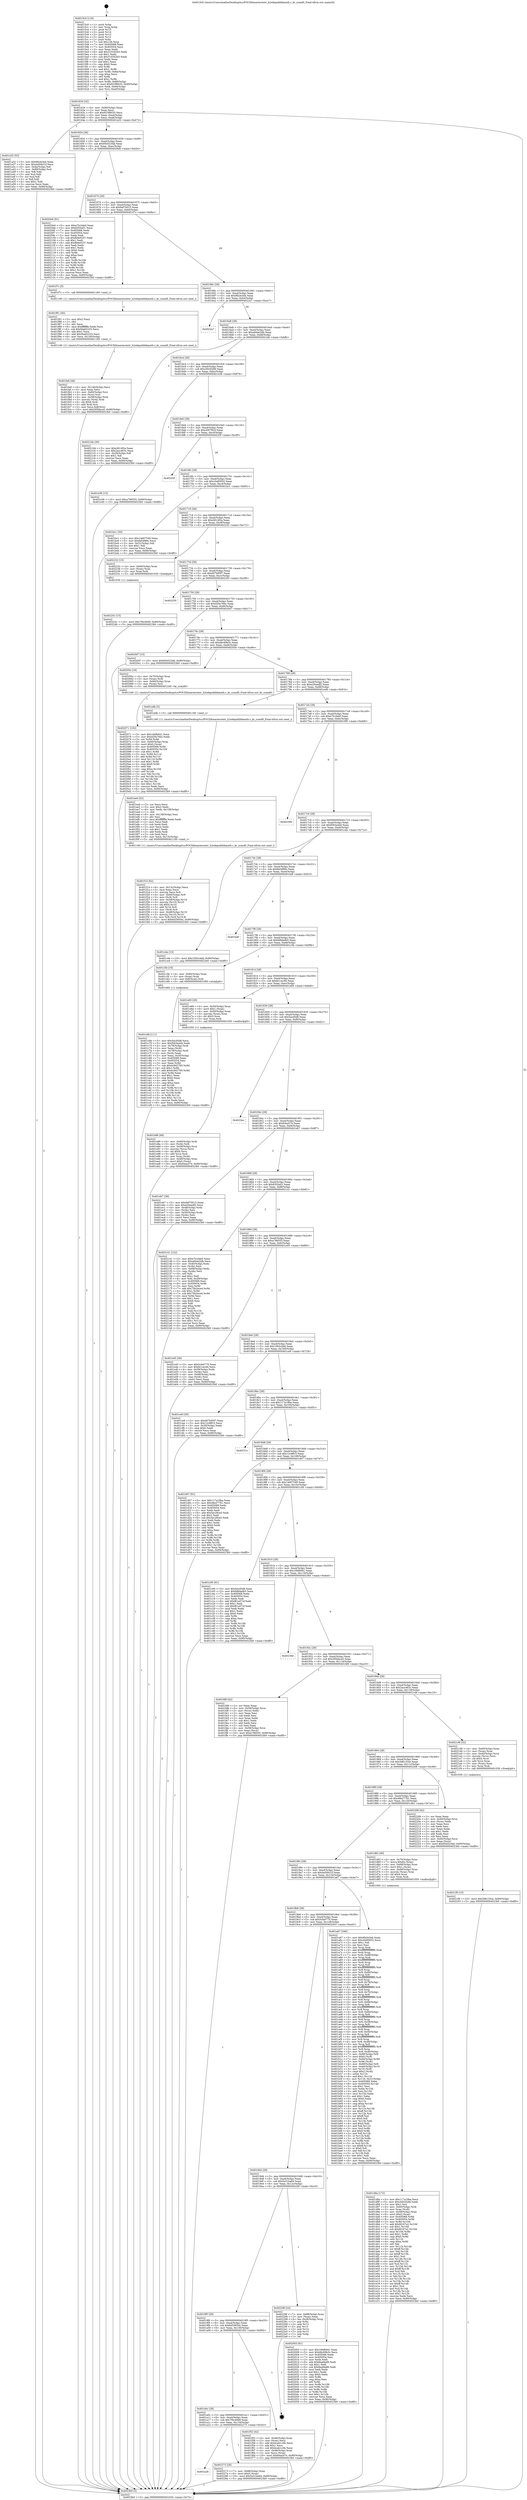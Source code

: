 digraph "0x4015c0" {
  label = "0x4015c0 (/mnt/c/Users/mathe/Desktop/tcc/POCII/binaries/extr_h2odepsklibkmath.c_kr_srand0_Final-ollvm.out::main(0))"
  labelloc = "t"
  node[shape=record]

  Entry [label="",width=0.3,height=0.3,shape=circle,fillcolor=black,style=filled]
  "0x401634" [label="{
     0x401634 [32]\l
     | [instrs]\l
     &nbsp;&nbsp;0x401634 \<+6\>: mov -0x90(%rbp),%eax\l
     &nbsp;&nbsp;0x40163a \<+2\>: mov %eax,%ecx\l
     &nbsp;&nbsp;0x40163c \<+6\>: sub $0x923f8035,%ecx\l
     &nbsp;&nbsp;0x401642 \<+6\>: mov %eax,-0xa4(%rbp)\l
     &nbsp;&nbsp;0x401648 \<+6\>: mov %ecx,-0xa8(%rbp)\l
     &nbsp;&nbsp;0x40164e \<+6\>: je 0000000000401a32 \<main+0x472\>\l
  }"]
  "0x401a32" [label="{
     0x401a32 [53]\l
     | [instrs]\l
     &nbsp;&nbsp;0x401a32 \<+5\>: mov $0x9fa3e3eb,%eax\l
     &nbsp;&nbsp;0x401a37 \<+5\>: mov $0x4a50b31f,%ecx\l
     &nbsp;&nbsp;0x401a3c \<+6\>: mov -0x8a(%rbp),%dl\l
     &nbsp;&nbsp;0x401a42 \<+7\>: mov -0x89(%rbp),%sil\l
     &nbsp;&nbsp;0x401a49 \<+3\>: mov %dl,%dil\l
     &nbsp;&nbsp;0x401a4c \<+3\>: and %sil,%dil\l
     &nbsp;&nbsp;0x401a4f \<+3\>: xor %sil,%dl\l
     &nbsp;&nbsp;0x401a52 \<+3\>: or %dl,%dil\l
     &nbsp;&nbsp;0x401a55 \<+4\>: test $0x1,%dil\l
     &nbsp;&nbsp;0x401a59 \<+3\>: cmovne %ecx,%eax\l
     &nbsp;&nbsp;0x401a5c \<+6\>: mov %eax,-0x90(%rbp)\l
     &nbsp;&nbsp;0x401a62 \<+5\>: jmp 00000000004023b0 \<main+0xdf0\>\l
  }"]
  "0x401654" [label="{
     0x401654 [28]\l
     | [instrs]\l
     &nbsp;&nbsp;0x401654 \<+5\>: jmp 0000000000401659 \<main+0x99\>\l
     &nbsp;&nbsp;0x401659 \<+6\>: mov -0xa4(%rbp),%eax\l
     &nbsp;&nbsp;0x40165f \<+5\>: sub $0x95d323dd,%eax\l
     &nbsp;&nbsp;0x401664 \<+6\>: mov %eax,-0xac(%rbp)\l
     &nbsp;&nbsp;0x40166a \<+6\>: je 00000000004020e6 \<main+0xb26\>\l
  }"]
  "0x4023b0" [label="{
     0x4023b0 [5]\l
     | [instrs]\l
     &nbsp;&nbsp;0x4023b0 \<+5\>: jmp 0000000000401634 \<main+0x74\>\l
  }"]
  "0x4015c0" [label="{
     0x4015c0 [116]\l
     | [instrs]\l
     &nbsp;&nbsp;0x4015c0 \<+1\>: push %rbp\l
     &nbsp;&nbsp;0x4015c1 \<+3\>: mov %rsp,%rbp\l
     &nbsp;&nbsp;0x4015c4 \<+2\>: push %r15\l
     &nbsp;&nbsp;0x4015c6 \<+2\>: push %r14\l
     &nbsp;&nbsp;0x4015c8 \<+2\>: push %r13\l
     &nbsp;&nbsp;0x4015ca \<+2\>: push %r12\l
     &nbsp;&nbsp;0x4015cc \<+1\>: push %rbx\l
     &nbsp;&nbsp;0x4015cd \<+7\>: sub $0x138,%rsp\l
     &nbsp;&nbsp;0x4015d4 \<+7\>: mov 0x405068,%eax\l
     &nbsp;&nbsp;0x4015db \<+7\>: mov 0x405054,%ecx\l
     &nbsp;&nbsp;0x4015e2 \<+2\>: mov %eax,%edx\l
     &nbsp;&nbsp;0x4015e4 \<+6\>: add $0x310342b5,%edx\l
     &nbsp;&nbsp;0x4015ea \<+3\>: sub $0x1,%edx\l
     &nbsp;&nbsp;0x4015ed \<+6\>: sub $0x310342b5,%edx\l
     &nbsp;&nbsp;0x4015f3 \<+3\>: imul %edx,%eax\l
     &nbsp;&nbsp;0x4015f6 \<+3\>: and $0x1,%eax\l
     &nbsp;&nbsp;0x4015f9 \<+3\>: cmp $0x0,%eax\l
     &nbsp;&nbsp;0x4015fc \<+4\>: sete %r8b\l
     &nbsp;&nbsp;0x401600 \<+4\>: and $0x1,%r8b\l
     &nbsp;&nbsp;0x401604 \<+7\>: mov %r8b,-0x8a(%rbp)\l
     &nbsp;&nbsp;0x40160b \<+3\>: cmp $0xa,%ecx\l
     &nbsp;&nbsp;0x40160e \<+4\>: setl %r8b\l
     &nbsp;&nbsp;0x401612 \<+4\>: and $0x1,%r8b\l
     &nbsp;&nbsp;0x401616 \<+7\>: mov %r8b,-0x89(%rbp)\l
     &nbsp;&nbsp;0x40161d \<+10\>: movl $0x923f8035,-0x90(%rbp)\l
     &nbsp;&nbsp;0x401627 \<+6\>: mov %edi,-0x94(%rbp)\l
     &nbsp;&nbsp;0x40162d \<+7\>: mov %rsi,-0xa0(%rbp)\l
  }"]
  Exit [label="",width=0.3,height=0.3,shape=circle,fillcolor=black,style=filled,peripheries=2]
  "0x4020e6" [label="{
     0x4020e6 [91]\l
     | [instrs]\l
     &nbsp;&nbsp;0x4020e6 \<+5\>: mov $0xe7b1fab0,%eax\l
     &nbsp;&nbsp;0x4020eb \<+5\>: mov $0x8355a01,%ecx\l
     &nbsp;&nbsp;0x4020f0 \<+7\>: mov 0x405068,%edx\l
     &nbsp;&nbsp;0x4020f7 \<+7\>: mov 0x405054,%esi\l
     &nbsp;&nbsp;0x4020fe \<+2\>: mov %edx,%edi\l
     &nbsp;&nbsp;0x402100 \<+6\>: sub $0xfb9e0257,%edi\l
     &nbsp;&nbsp;0x402106 \<+3\>: sub $0x1,%edi\l
     &nbsp;&nbsp;0x402109 \<+6\>: add $0xfb9e0257,%edi\l
     &nbsp;&nbsp;0x40210f \<+3\>: imul %edi,%edx\l
     &nbsp;&nbsp;0x402112 \<+3\>: and $0x1,%edx\l
     &nbsp;&nbsp;0x402115 \<+3\>: cmp $0x0,%edx\l
     &nbsp;&nbsp;0x402118 \<+4\>: sete %r8b\l
     &nbsp;&nbsp;0x40211c \<+3\>: cmp $0xa,%esi\l
     &nbsp;&nbsp;0x40211f \<+4\>: setl %r9b\l
     &nbsp;&nbsp;0x402123 \<+3\>: mov %r8b,%r10b\l
     &nbsp;&nbsp;0x402126 \<+3\>: and %r9b,%r10b\l
     &nbsp;&nbsp;0x402129 \<+3\>: xor %r9b,%r8b\l
     &nbsp;&nbsp;0x40212c \<+3\>: or %r8b,%r10b\l
     &nbsp;&nbsp;0x40212f \<+4\>: test $0x1,%r10b\l
     &nbsp;&nbsp;0x402133 \<+3\>: cmovne %ecx,%eax\l
     &nbsp;&nbsp;0x402136 \<+6\>: mov %eax,-0x90(%rbp)\l
     &nbsp;&nbsp;0x40213c \<+5\>: jmp 00000000004023b0 \<main+0xdf0\>\l
  }"]
  "0x401670" [label="{
     0x401670 [28]\l
     | [instrs]\l
     &nbsp;&nbsp;0x401670 \<+5\>: jmp 0000000000401675 \<main+0xb5\>\l
     &nbsp;&nbsp;0x401675 \<+6\>: mov -0xa4(%rbp),%eax\l
     &nbsp;&nbsp;0x40167b \<+5\>: sub $0x9af70015,%eax\l
     &nbsp;&nbsp;0x401680 \<+6\>: mov %eax,-0xb0(%rbp)\l
     &nbsp;&nbsp;0x401686 \<+6\>: je 0000000000401f7c \<main+0x9bc\>\l
  }"]
  "0x401a28" [label="{
     0x401a28\l
  }", style=dashed]
  "0x401f7c" [label="{
     0x401f7c [5]\l
     | [instrs]\l
     &nbsp;&nbsp;0x401f7c \<+5\>: call 0000000000401160 \<next_i\>\l
     | [calls]\l
     &nbsp;&nbsp;0x401160 \{1\} (/mnt/c/Users/mathe/Desktop/tcc/POCII/binaries/extr_h2odepsklibkmath.c_kr_srand0_Final-ollvm.out::next_i)\l
  }"]
  "0x40168c" [label="{
     0x40168c [28]\l
     | [instrs]\l
     &nbsp;&nbsp;0x40168c \<+5\>: jmp 0000000000401691 \<main+0xd1\>\l
     &nbsp;&nbsp;0x401691 \<+6\>: mov -0xa4(%rbp),%eax\l
     &nbsp;&nbsp;0x401697 \<+5\>: sub $0x9fa3e3eb,%eax\l
     &nbsp;&nbsp;0x40169c \<+6\>: mov %eax,-0xb4(%rbp)\l
     &nbsp;&nbsp;0x4016a2 \<+6\>: je 00000000004022a7 \<main+0xce7\>\l
  }"]
  "0x402273" [label="{
     0x402273 [28]\l
     | [instrs]\l
     &nbsp;&nbsp;0x402273 \<+7\>: mov -0x88(%rbp),%rax\l
     &nbsp;&nbsp;0x40227a \<+6\>: movl $0x0,(%rax)\l
     &nbsp;&nbsp;0x402280 \<+10\>: movl $0x5e31ba64,-0x90(%rbp)\l
     &nbsp;&nbsp;0x40228a \<+5\>: jmp 00000000004023b0 \<main+0xdf0\>\l
  }"]
  "0x4022a7" [label="{
     0x4022a7\l
  }", style=dashed]
  "0x4016a8" [label="{
     0x4016a8 [28]\l
     | [instrs]\l
     &nbsp;&nbsp;0x4016a8 \<+5\>: jmp 00000000004016ad \<main+0xed\>\l
     &nbsp;&nbsp;0x4016ad \<+6\>: mov -0xa4(%rbp),%eax\l
     &nbsp;&nbsp;0x4016b3 \<+5\>: sub $0xa844e2db,%eax\l
     &nbsp;&nbsp;0x4016b8 \<+6\>: mov %eax,-0xb8(%rbp)\l
     &nbsp;&nbsp;0x4016be \<+6\>: je 00000000004021bb \<main+0xbfb\>\l
  }"]
  "0x402241" [label="{
     0x402241 [15]\l
     | [instrs]\l
     &nbsp;&nbsp;0x402241 \<+10\>: movl $0x7f4c4949,-0x90(%rbp)\l
     &nbsp;&nbsp;0x40224b \<+5\>: jmp 00000000004023b0 \<main+0xdf0\>\l
  }"]
  "0x4021bb" [label="{
     0x4021bb [30]\l
     | [instrs]\l
     &nbsp;&nbsp;0x4021bb \<+5\>: mov $0xcfd14f2a,%eax\l
     &nbsp;&nbsp;0x4021c0 \<+5\>: mov $0x2acc463c,%ecx\l
     &nbsp;&nbsp;0x4021c5 \<+3\>: mov -0x29(%rbp),%dl\l
     &nbsp;&nbsp;0x4021c8 \<+3\>: test $0x1,%dl\l
     &nbsp;&nbsp;0x4021cb \<+3\>: cmovne %ecx,%eax\l
     &nbsp;&nbsp;0x4021ce \<+6\>: mov %eax,-0x90(%rbp)\l
     &nbsp;&nbsp;0x4021d4 \<+5\>: jmp 00000000004023b0 \<main+0xdf0\>\l
  }"]
  "0x4016c4" [label="{
     0x4016c4 [28]\l
     | [instrs]\l
     &nbsp;&nbsp;0x4016c4 \<+5\>: jmp 00000000004016c9 \<main+0x109\>\l
     &nbsp;&nbsp;0x4016c9 \<+6\>: mov -0xa4(%rbp),%eax\l
     &nbsp;&nbsp;0x4016cf \<+5\>: sub $0xc0020266,%eax\l
     &nbsp;&nbsp;0x4016d4 \<+6\>: mov %eax,-0xbc(%rbp)\l
     &nbsp;&nbsp;0x4016da \<+6\>: je 0000000000401e36 \<main+0x876\>\l
  }"]
  "0x4021f9" [label="{
     0x4021f9 [15]\l
     | [instrs]\l
     &nbsp;&nbsp;0x4021f9 \<+10\>: movl $0x3d6133ce,-0x90(%rbp)\l
     &nbsp;&nbsp;0x402203 \<+5\>: jmp 00000000004023b0 \<main+0xdf0\>\l
  }"]
  "0x401e36" [label="{
     0x401e36 [15]\l
     | [instrs]\l
     &nbsp;&nbsp;0x401e36 \<+10\>: movl $0xa796555,-0x90(%rbp)\l
     &nbsp;&nbsp;0x401e40 \<+5\>: jmp 00000000004023b0 \<main+0xdf0\>\l
  }"]
  "0x4016e0" [label="{
     0x4016e0 [28]\l
     | [instrs]\l
     &nbsp;&nbsp;0x4016e0 \<+5\>: jmp 00000000004016e5 \<main+0x125\>\l
     &nbsp;&nbsp;0x4016e5 \<+6\>: mov -0xa4(%rbp),%eax\l
     &nbsp;&nbsp;0x4016eb \<+5\>: sub $0xc097f5c0,%eax\l
     &nbsp;&nbsp;0x4016f0 \<+6\>: mov %eax,-0xc0(%rbp)\l
     &nbsp;&nbsp;0x4016f6 \<+6\>: je 000000000040225f \<main+0xc9f\>\l
  }"]
  "0x402071" [label="{
     0x402071 [102]\l
     | [instrs]\l
     &nbsp;&nbsp;0x402071 \<+5\>: mov $0x16bfb941,%ecx\l
     &nbsp;&nbsp;0x402076 \<+5\>: mov $0xd20e784c,%edx\l
     &nbsp;&nbsp;0x40207b \<+3\>: xor %r8d,%r8d\l
     &nbsp;&nbsp;0x40207e \<+4\>: mov -0x40(%rbp),%rax\l
     &nbsp;&nbsp;0x402082 \<+6\>: movl $0x0,(%rax)\l
     &nbsp;&nbsp;0x402088 \<+8\>: mov 0x405068,%r9d\l
     &nbsp;&nbsp;0x402090 \<+8\>: mov 0x405054,%r10d\l
     &nbsp;&nbsp;0x402098 \<+4\>: sub $0x1,%r8d\l
     &nbsp;&nbsp;0x40209c \<+3\>: mov %r9d,%r11d\l
     &nbsp;&nbsp;0x40209f \<+3\>: add %r8d,%r11d\l
     &nbsp;&nbsp;0x4020a2 \<+4\>: imul %r11d,%r9d\l
     &nbsp;&nbsp;0x4020a6 \<+4\>: and $0x1,%r9d\l
     &nbsp;&nbsp;0x4020aa \<+4\>: cmp $0x0,%r9d\l
     &nbsp;&nbsp;0x4020ae \<+3\>: sete %bl\l
     &nbsp;&nbsp;0x4020b1 \<+4\>: cmp $0xa,%r10d\l
     &nbsp;&nbsp;0x4020b5 \<+4\>: setl %r14b\l
     &nbsp;&nbsp;0x4020b9 \<+3\>: mov %bl,%r15b\l
     &nbsp;&nbsp;0x4020bc \<+3\>: and %r14b,%r15b\l
     &nbsp;&nbsp;0x4020bf \<+3\>: xor %r14b,%bl\l
     &nbsp;&nbsp;0x4020c2 \<+3\>: or %bl,%r15b\l
     &nbsp;&nbsp;0x4020c5 \<+4\>: test $0x1,%r15b\l
     &nbsp;&nbsp;0x4020c9 \<+3\>: cmovne %edx,%ecx\l
     &nbsp;&nbsp;0x4020cc \<+6\>: mov %ecx,-0x90(%rbp)\l
     &nbsp;&nbsp;0x4020d2 \<+5\>: jmp 00000000004023b0 \<main+0xdf0\>\l
  }"]
  "0x40225f" [label="{
     0x40225f\l
  }", style=dashed]
  "0x4016fc" [label="{
     0x4016fc [28]\l
     | [instrs]\l
     &nbsp;&nbsp;0x4016fc \<+5\>: jmp 0000000000401701 \<main+0x141\>\l
     &nbsp;&nbsp;0x401701 \<+6\>: mov -0xa4(%rbp),%eax\l
     &nbsp;&nbsp;0x401707 \<+5\>: sub $0xc0a85932,%eax\l
     &nbsp;&nbsp;0x40170c \<+6\>: mov %eax,-0xc4(%rbp)\l
     &nbsp;&nbsp;0x401712 \<+6\>: je 0000000000401bc1 \<main+0x601\>\l
  }"]
  "0x401fa9" [label="{
     0x401fa9 [48]\l
     | [instrs]\l
     &nbsp;&nbsp;0x401fa9 \<+6\>: mov -0x140(%rbp),%ecx\l
     &nbsp;&nbsp;0x401faf \<+3\>: imul %eax,%ecx\l
     &nbsp;&nbsp;0x401fb2 \<+4\>: mov -0x60(%rbp),%rsi\l
     &nbsp;&nbsp;0x401fb6 \<+3\>: mov (%rsi),%rsi\l
     &nbsp;&nbsp;0x401fb9 \<+4\>: mov -0x58(%rbp),%rdi\l
     &nbsp;&nbsp;0x401fbd \<+3\>: movslq (%rdi),%rdi\l
     &nbsp;&nbsp;0x401fc0 \<+4\>: shl $0x4,%rdi\l
     &nbsp;&nbsp;0x401fc4 \<+3\>: add %rdi,%rsi\l
     &nbsp;&nbsp;0x401fc7 \<+3\>: mov %ecx,0x8(%rsi)\l
     &nbsp;&nbsp;0x401fca \<+10\>: movl $0x295bbca5,-0x90(%rbp)\l
     &nbsp;&nbsp;0x401fd4 \<+5\>: jmp 00000000004023b0 \<main+0xdf0\>\l
  }"]
  "0x401bc1" [label="{
     0x401bc1 [30]\l
     | [instrs]\l
     &nbsp;&nbsp;0x401bc1 \<+5\>: mov $0x14d07549,%eax\l
     &nbsp;&nbsp;0x401bc6 \<+5\>: mov $0xfa04f86c,%ecx\l
     &nbsp;&nbsp;0x401bcb \<+3\>: mov -0x31(%rbp),%dl\l
     &nbsp;&nbsp;0x401bce \<+3\>: test $0x1,%dl\l
     &nbsp;&nbsp;0x401bd1 \<+3\>: cmovne %ecx,%eax\l
     &nbsp;&nbsp;0x401bd4 \<+6\>: mov %eax,-0x90(%rbp)\l
     &nbsp;&nbsp;0x401bda \<+5\>: jmp 00000000004023b0 \<main+0xdf0\>\l
  }"]
  "0x401718" [label="{
     0x401718 [28]\l
     | [instrs]\l
     &nbsp;&nbsp;0x401718 \<+5\>: jmp 000000000040171d \<main+0x15d\>\l
     &nbsp;&nbsp;0x40171d \<+6\>: mov -0xa4(%rbp),%eax\l
     &nbsp;&nbsp;0x401723 \<+5\>: sub $0xcfd14f2a,%eax\l
     &nbsp;&nbsp;0x401728 \<+6\>: mov %eax,-0xc8(%rbp)\l
     &nbsp;&nbsp;0x40172e \<+6\>: je 0000000000402232 \<main+0xc72\>\l
  }"]
  "0x401f81" [label="{
     0x401f81 [40]\l
     | [instrs]\l
     &nbsp;&nbsp;0x401f81 \<+5\>: mov $0x2,%ecx\l
     &nbsp;&nbsp;0x401f86 \<+1\>: cltd\l
     &nbsp;&nbsp;0x401f87 \<+2\>: idiv %ecx\l
     &nbsp;&nbsp;0x401f89 \<+6\>: imul $0xfffffffe,%edx,%ecx\l
     &nbsp;&nbsp;0x401f8f \<+6\>: sub $0x5ba62233,%ecx\l
     &nbsp;&nbsp;0x401f95 \<+3\>: add $0x1,%ecx\l
     &nbsp;&nbsp;0x401f98 \<+6\>: add $0x5ba62233,%ecx\l
     &nbsp;&nbsp;0x401f9e \<+6\>: mov %ecx,-0x140(%rbp)\l
     &nbsp;&nbsp;0x401fa4 \<+5\>: call 0000000000401160 \<next_i\>\l
     | [calls]\l
     &nbsp;&nbsp;0x401160 \{1\} (/mnt/c/Users/mathe/Desktop/tcc/POCII/binaries/extr_h2odepsklibkmath.c_kr_srand0_Final-ollvm.out::next_i)\l
  }"]
  "0x402232" [label="{
     0x402232 [15]\l
     | [instrs]\l
     &nbsp;&nbsp;0x402232 \<+4\>: mov -0x60(%rbp),%rax\l
     &nbsp;&nbsp;0x402236 \<+3\>: mov (%rax),%rax\l
     &nbsp;&nbsp;0x402239 \<+3\>: mov %rax,%rdi\l
     &nbsp;&nbsp;0x40223c \<+5\>: call 0000000000401030 \<free@plt\>\l
     | [calls]\l
     &nbsp;&nbsp;0x401030 \{1\} (unknown)\l
  }"]
  "0x401734" [label="{
     0x401734 [28]\l
     | [instrs]\l
     &nbsp;&nbsp;0x401734 \<+5\>: jmp 0000000000401739 \<main+0x179\>\l
     &nbsp;&nbsp;0x401739 \<+6\>: mov -0xa4(%rbp),%eax\l
     &nbsp;&nbsp;0x40173f \<+5\>: sub $0xd07b95f7,%eax\l
     &nbsp;&nbsp;0x401744 \<+6\>: mov %eax,-0xcc(%rbp)\l
     &nbsp;&nbsp;0x40174a \<+6\>: je 0000000000402250 \<main+0xc90\>\l
  }"]
  "0x401a0c" [label="{
     0x401a0c [28]\l
     | [instrs]\l
     &nbsp;&nbsp;0x401a0c \<+5\>: jmp 0000000000401a11 \<main+0x451\>\l
     &nbsp;&nbsp;0x401a11 \<+6\>: mov -0xa4(%rbp),%eax\l
     &nbsp;&nbsp;0x401a17 \<+5\>: sub $0x7f4c4949,%eax\l
     &nbsp;&nbsp;0x401a1c \<+6\>: mov %eax,-0x134(%rbp)\l
     &nbsp;&nbsp;0x401a22 \<+6\>: je 0000000000402273 \<main+0xcb3\>\l
  }"]
  "0x402250" [label="{
     0x402250\l
  }", style=dashed]
  "0x401750" [label="{
     0x401750 [28]\l
     | [instrs]\l
     &nbsp;&nbsp;0x401750 \<+5\>: jmp 0000000000401755 \<main+0x195\>\l
     &nbsp;&nbsp;0x401755 \<+6\>: mov -0xa4(%rbp),%eax\l
     &nbsp;&nbsp;0x40175b \<+5\>: sub $0xd20e784c,%eax\l
     &nbsp;&nbsp;0x401760 \<+6\>: mov %eax,-0xd0(%rbp)\l
     &nbsp;&nbsp;0x401766 \<+6\>: je 00000000004020d7 \<main+0xb17\>\l
  }"]
  "0x401f52" [label="{
     0x401f52 [42]\l
     | [instrs]\l
     &nbsp;&nbsp;0x401f52 \<+4\>: mov -0x48(%rbp),%rax\l
     &nbsp;&nbsp;0x401f56 \<+2\>: mov (%rax),%ecx\l
     &nbsp;&nbsp;0x401f58 \<+6\>: add $0xbceb1c0b,%ecx\l
     &nbsp;&nbsp;0x401f5e \<+3\>: add $0x1,%ecx\l
     &nbsp;&nbsp;0x401f61 \<+6\>: sub $0xbceb1c0b,%ecx\l
     &nbsp;&nbsp;0x401f67 \<+4\>: mov -0x48(%rbp),%rax\l
     &nbsp;&nbsp;0x401f6b \<+2\>: mov %ecx,(%rax)\l
     &nbsp;&nbsp;0x401f6d \<+10\>: movl $0x64ac07e,-0x90(%rbp)\l
     &nbsp;&nbsp;0x401f77 \<+5\>: jmp 00000000004023b0 \<main+0xdf0\>\l
  }"]
  "0x4020d7" [label="{
     0x4020d7 [15]\l
     | [instrs]\l
     &nbsp;&nbsp;0x4020d7 \<+10\>: movl $0x95d323dd,-0x90(%rbp)\l
     &nbsp;&nbsp;0x4020e1 \<+5\>: jmp 00000000004023b0 \<main+0xdf0\>\l
  }"]
  "0x40176c" [label="{
     0x40176c [28]\l
     | [instrs]\l
     &nbsp;&nbsp;0x40176c \<+5\>: jmp 0000000000401771 \<main+0x1b1\>\l
     &nbsp;&nbsp;0x401771 \<+6\>: mov -0xa4(%rbp),%eax\l
     &nbsp;&nbsp;0x401777 \<+5\>: sub $0xdbc69b3c,%eax\l
     &nbsp;&nbsp;0x40177c \<+6\>: mov %eax,-0xd4(%rbp)\l
     &nbsp;&nbsp;0x401782 \<+6\>: je 000000000040205e \<main+0xa9e\>\l
  }"]
  "0x4019f0" [label="{
     0x4019f0 [28]\l
     | [instrs]\l
     &nbsp;&nbsp;0x4019f0 \<+5\>: jmp 00000000004019f5 \<main+0x435\>\l
     &nbsp;&nbsp;0x4019f5 \<+6\>: mov -0xa4(%rbp),%eax\l
     &nbsp;&nbsp;0x4019fb \<+5\>: sub $0x6d35654c,%eax\l
     &nbsp;&nbsp;0x401a00 \<+6\>: mov %eax,-0x130(%rbp)\l
     &nbsp;&nbsp;0x401a06 \<+6\>: je 0000000000401f52 \<main+0x992\>\l
  }"]
  "0x40205e" [label="{
     0x40205e [19]\l
     | [instrs]\l
     &nbsp;&nbsp;0x40205e \<+4\>: mov -0x70(%rbp),%rax\l
     &nbsp;&nbsp;0x402062 \<+3\>: mov (%rax),%rdi\l
     &nbsp;&nbsp;0x402065 \<+4\>: mov -0x60(%rbp),%rax\l
     &nbsp;&nbsp;0x402069 \<+3\>: mov (%rax),%rsi\l
     &nbsp;&nbsp;0x40206c \<+5\>: call 0000000000401240 \<kr_srand0\>\l
     | [calls]\l
     &nbsp;&nbsp;0x401240 \{1\} (/mnt/c/Users/mathe/Desktop/tcc/POCII/binaries/extr_h2odepsklibkmath.c_kr_srand0_Final-ollvm.out::kr_srand0)\l
  }"]
  "0x401788" [label="{
     0x401788 [28]\l
     | [instrs]\l
     &nbsp;&nbsp;0x401788 \<+5\>: jmp 000000000040178d \<main+0x1cd\>\l
     &nbsp;&nbsp;0x40178d \<+6\>: mov -0xa4(%rbp),%eax\l
     &nbsp;&nbsp;0x401793 \<+5\>: sub $0xe20eedf2,%eax\l
     &nbsp;&nbsp;0x401798 \<+6\>: mov %eax,-0xd8(%rbp)\l
     &nbsp;&nbsp;0x40179e \<+6\>: je 0000000000401edb \<main+0x91b\>\l
  }"]
  "0x40228f" [label="{
     0x40228f [24]\l
     | [instrs]\l
     &nbsp;&nbsp;0x40228f \<+7\>: mov -0x88(%rbp),%rax\l
     &nbsp;&nbsp;0x402296 \<+2\>: mov (%rax),%eax\l
     &nbsp;&nbsp;0x402298 \<+4\>: lea -0x28(%rbp),%rsp\l
     &nbsp;&nbsp;0x40229c \<+1\>: pop %rbx\l
     &nbsp;&nbsp;0x40229d \<+2\>: pop %r12\l
     &nbsp;&nbsp;0x40229f \<+2\>: pop %r13\l
     &nbsp;&nbsp;0x4022a1 \<+2\>: pop %r14\l
     &nbsp;&nbsp;0x4022a3 \<+2\>: pop %r15\l
     &nbsp;&nbsp;0x4022a5 \<+1\>: pop %rbp\l
     &nbsp;&nbsp;0x4022a6 \<+1\>: ret\l
  }"]
  "0x401edb" [label="{
     0x401edb [5]\l
     | [instrs]\l
     &nbsp;&nbsp;0x401edb \<+5\>: call 0000000000401160 \<next_i\>\l
     | [calls]\l
     &nbsp;&nbsp;0x401160 \{1\} (/mnt/c/Users/mathe/Desktop/tcc/POCII/binaries/extr_h2odepsklibkmath.c_kr_srand0_Final-ollvm.out::next_i)\l
  }"]
  "0x4017a4" [label="{
     0x4017a4 [28]\l
     | [instrs]\l
     &nbsp;&nbsp;0x4017a4 \<+5\>: jmp 00000000004017a9 \<main+0x1e9\>\l
     &nbsp;&nbsp;0x4017a9 \<+6\>: mov -0xa4(%rbp),%eax\l
     &nbsp;&nbsp;0x4017af \<+5\>: sub $0xe7b1fab0,%eax\l
     &nbsp;&nbsp;0x4017b4 \<+6\>: mov %eax,-0xdc(%rbp)\l
     &nbsp;&nbsp;0x4017ba \<+6\>: je 0000000000402390 \<main+0xdd0\>\l
  }"]
  "0x4019d4" [label="{
     0x4019d4 [28]\l
     | [instrs]\l
     &nbsp;&nbsp;0x4019d4 \<+5\>: jmp 00000000004019d9 \<main+0x419\>\l
     &nbsp;&nbsp;0x4019d9 \<+6\>: mov -0xa4(%rbp),%eax\l
     &nbsp;&nbsp;0x4019df \<+5\>: sub $0x5e31ba64,%eax\l
     &nbsp;&nbsp;0x4019e4 \<+6\>: mov %eax,-0x12c(%rbp)\l
     &nbsp;&nbsp;0x4019ea \<+6\>: je 000000000040228f \<main+0xccf\>\l
  }"]
  "0x402390" [label="{
     0x402390\l
  }", style=dashed]
  "0x4017c0" [label="{
     0x4017c0 [28]\l
     | [instrs]\l
     &nbsp;&nbsp;0x4017c0 \<+5\>: jmp 00000000004017c5 \<main+0x205\>\l
     &nbsp;&nbsp;0x4017c5 \<+6\>: mov -0xa4(%rbp),%eax\l
     &nbsp;&nbsp;0x4017cb \<+5\>: sub $0xf563a4d4,%eax\l
     &nbsp;&nbsp;0x4017d0 \<+6\>: mov %eax,-0xe0(%rbp)\l
     &nbsp;&nbsp;0x4017d6 \<+6\>: je 0000000000401cda \<main+0x71a\>\l
  }"]
  "0x402003" [label="{
     0x402003 [91]\l
     | [instrs]\l
     &nbsp;&nbsp;0x402003 \<+5\>: mov $0x16bfb941,%eax\l
     &nbsp;&nbsp;0x402008 \<+5\>: mov $0xdbc69b3c,%ecx\l
     &nbsp;&nbsp;0x40200d \<+7\>: mov 0x405068,%edx\l
     &nbsp;&nbsp;0x402014 \<+7\>: mov 0x405054,%esi\l
     &nbsp;&nbsp;0x40201b \<+2\>: mov %edx,%edi\l
     &nbsp;&nbsp;0x40201d \<+6\>: add $0x8eafda86,%edi\l
     &nbsp;&nbsp;0x402023 \<+3\>: sub $0x1,%edi\l
     &nbsp;&nbsp;0x402026 \<+6\>: sub $0x8eafda86,%edi\l
     &nbsp;&nbsp;0x40202c \<+3\>: imul %edi,%edx\l
     &nbsp;&nbsp;0x40202f \<+3\>: and $0x1,%edx\l
     &nbsp;&nbsp;0x402032 \<+3\>: cmp $0x0,%edx\l
     &nbsp;&nbsp;0x402035 \<+4\>: sete %r8b\l
     &nbsp;&nbsp;0x402039 \<+3\>: cmp $0xa,%esi\l
     &nbsp;&nbsp;0x40203c \<+4\>: setl %r9b\l
     &nbsp;&nbsp;0x402040 \<+3\>: mov %r8b,%r10b\l
     &nbsp;&nbsp;0x402043 \<+3\>: and %r9b,%r10b\l
     &nbsp;&nbsp;0x402046 \<+3\>: xor %r9b,%r8b\l
     &nbsp;&nbsp;0x402049 \<+3\>: or %r8b,%r10b\l
     &nbsp;&nbsp;0x40204c \<+4\>: test $0x1,%r10b\l
     &nbsp;&nbsp;0x402050 \<+3\>: cmovne %ecx,%eax\l
     &nbsp;&nbsp;0x402053 \<+6\>: mov %eax,-0x90(%rbp)\l
     &nbsp;&nbsp;0x402059 \<+5\>: jmp 00000000004023b0 \<main+0xdf0\>\l
  }"]
  "0x401cda" [label="{
     0x401cda [15]\l
     | [instrs]\l
     &nbsp;&nbsp;0x401cda \<+10\>: movl $0x1093c4dd,-0x90(%rbp)\l
     &nbsp;&nbsp;0x401ce4 \<+5\>: jmp 00000000004023b0 \<main+0xdf0\>\l
  }"]
  "0x4017dc" [label="{
     0x4017dc [28]\l
     | [instrs]\l
     &nbsp;&nbsp;0x4017dc \<+5\>: jmp 00000000004017e1 \<main+0x221\>\l
     &nbsp;&nbsp;0x4017e1 \<+6\>: mov -0xa4(%rbp),%eax\l
     &nbsp;&nbsp;0x4017e7 \<+5\>: sub $0xfa04f86c,%eax\l
     &nbsp;&nbsp;0x4017ec \<+6\>: mov %eax,-0xe4(%rbp)\l
     &nbsp;&nbsp;0x4017f2 \<+6\>: je 0000000000401bdf \<main+0x61f\>\l
  }"]
  "0x401f14" [label="{
     0x401f14 [62]\l
     | [instrs]\l
     &nbsp;&nbsp;0x401f14 \<+6\>: mov -0x13c(%rbp),%ecx\l
     &nbsp;&nbsp;0x401f1a \<+3\>: imul %eax,%ecx\l
     &nbsp;&nbsp;0x401f1d \<+3\>: movslq %ecx,%r8\l
     &nbsp;&nbsp;0x401f20 \<+4\>: mov -0x60(%rbp),%r9\l
     &nbsp;&nbsp;0x401f24 \<+3\>: mov (%r9),%r9\l
     &nbsp;&nbsp;0x401f27 \<+4\>: mov -0x58(%rbp),%r10\l
     &nbsp;&nbsp;0x401f2b \<+3\>: movslq (%r10),%r10\l
     &nbsp;&nbsp;0x401f2e \<+4\>: shl $0x4,%r10\l
     &nbsp;&nbsp;0x401f32 \<+3\>: add %r10,%r9\l
     &nbsp;&nbsp;0x401f35 \<+3\>: mov (%r9),%r9\l
     &nbsp;&nbsp;0x401f38 \<+4\>: mov -0x48(%rbp),%r10\l
     &nbsp;&nbsp;0x401f3c \<+3\>: movslq (%r10),%r10\l
     &nbsp;&nbsp;0x401f3f \<+4\>: mov %r8,(%r9,%r10,8)\l
     &nbsp;&nbsp;0x401f43 \<+10\>: movl $0x6d35654c,-0x90(%rbp)\l
     &nbsp;&nbsp;0x401f4d \<+5\>: jmp 00000000004023b0 \<main+0xdf0\>\l
  }"]
  "0x401bdf" [label="{
     0x401bdf\l
  }", style=dashed]
  "0x4017f8" [label="{
     0x4017f8 [28]\l
     | [instrs]\l
     &nbsp;&nbsp;0x4017f8 \<+5\>: jmp 00000000004017fd \<main+0x23d\>\l
     &nbsp;&nbsp;0x4017fd \<+6\>: mov -0xa4(%rbp),%eax\l
     &nbsp;&nbsp;0x401803 \<+5\>: sub $0xfd8dadb5,%eax\l
     &nbsp;&nbsp;0x401808 \<+6\>: mov %eax,-0xe8(%rbp)\l
     &nbsp;&nbsp;0x40180e \<+6\>: je 0000000000401c5b \<main+0x69b\>\l
  }"]
  "0x401ee0" [label="{
     0x401ee0 [52]\l
     | [instrs]\l
     &nbsp;&nbsp;0x401ee0 \<+2\>: xor %ecx,%ecx\l
     &nbsp;&nbsp;0x401ee2 \<+5\>: mov $0x2,%edx\l
     &nbsp;&nbsp;0x401ee7 \<+6\>: mov %edx,-0x138(%rbp)\l
     &nbsp;&nbsp;0x401eed \<+1\>: cltd\l
     &nbsp;&nbsp;0x401eee \<+6\>: mov -0x138(%rbp),%esi\l
     &nbsp;&nbsp;0x401ef4 \<+2\>: idiv %esi\l
     &nbsp;&nbsp;0x401ef6 \<+6\>: imul $0xfffffffe,%edx,%edx\l
     &nbsp;&nbsp;0x401efc \<+2\>: mov %ecx,%edi\l
     &nbsp;&nbsp;0x401efe \<+2\>: sub %edx,%edi\l
     &nbsp;&nbsp;0x401f00 \<+2\>: mov %ecx,%edx\l
     &nbsp;&nbsp;0x401f02 \<+3\>: sub $0x1,%edx\l
     &nbsp;&nbsp;0x401f05 \<+2\>: add %edx,%edi\l
     &nbsp;&nbsp;0x401f07 \<+2\>: sub %edi,%ecx\l
     &nbsp;&nbsp;0x401f09 \<+6\>: mov %ecx,-0x13c(%rbp)\l
     &nbsp;&nbsp;0x401f0f \<+5\>: call 0000000000401160 \<next_i\>\l
     | [calls]\l
     &nbsp;&nbsp;0x401160 \{1\} (/mnt/c/Users/mathe/Desktop/tcc/POCII/binaries/extr_h2odepsklibkmath.c_kr_srand0_Final-ollvm.out::next_i)\l
  }"]
  "0x401c5b" [label="{
     0x401c5b [16]\l
     | [instrs]\l
     &nbsp;&nbsp;0x401c5b \<+4\>: mov -0x80(%rbp),%rax\l
     &nbsp;&nbsp;0x401c5f \<+3\>: mov (%rax),%rax\l
     &nbsp;&nbsp;0x401c62 \<+4\>: mov 0x8(%rax),%rdi\l
     &nbsp;&nbsp;0x401c66 \<+5\>: call 0000000000401060 \<atoi@plt\>\l
     | [calls]\l
     &nbsp;&nbsp;0x401060 \{1\} (unknown)\l
  }"]
  "0x401814" [label="{
     0x401814 [28]\l
     | [instrs]\l
     &nbsp;&nbsp;0x401814 \<+5\>: jmp 0000000000401819 \<main+0x259\>\l
     &nbsp;&nbsp;0x401819 \<+6\>: mov -0xa4(%rbp),%eax\l
     &nbsp;&nbsp;0x40181f \<+5\>: sub $0xfe1cec94,%eax\l
     &nbsp;&nbsp;0x401824 \<+6\>: mov %eax,-0xec(%rbp)\l
     &nbsp;&nbsp;0x40182a \<+6\>: je 0000000000401e69 \<main+0x8a9\>\l
  }"]
  "0x401e86" [label="{
     0x401e86 [49]\l
     | [instrs]\l
     &nbsp;&nbsp;0x401e86 \<+4\>: mov -0x60(%rbp),%rdi\l
     &nbsp;&nbsp;0x401e8a \<+3\>: mov (%rdi),%rdi\l
     &nbsp;&nbsp;0x401e8d \<+4\>: mov -0x58(%rbp),%rcx\l
     &nbsp;&nbsp;0x401e91 \<+3\>: movslq (%rcx),%rcx\l
     &nbsp;&nbsp;0x401e94 \<+4\>: shl $0x4,%rcx\l
     &nbsp;&nbsp;0x401e98 \<+3\>: add %rcx,%rdi\l
     &nbsp;&nbsp;0x401e9b \<+3\>: mov %rax,(%rdi)\l
     &nbsp;&nbsp;0x401e9e \<+4\>: mov -0x48(%rbp),%rax\l
     &nbsp;&nbsp;0x401ea2 \<+6\>: movl $0x0,(%rax)\l
     &nbsp;&nbsp;0x401ea8 \<+10\>: movl $0x64ac07e,-0x90(%rbp)\l
     &nbsp;&nbsp;0x401eb2 \<+5\>: jmp 00000000004023b0 \<main+0xdf0\>\l
  }"]
  "0x401e69" [label="{
     0x401e69 [29]\l
     | [instrs]\l
     &nbsp;&nbsp;0x401e69 \<+4\>: mov -0x50(%rbp),%rax\l
     &nbsp;&nbsp;0x401e6d \<+6\>: movl $0x1,(%rax)\l
     &nbsp;&nbsp;0x401e73 \<+4\>: mov -0x50(%rbp),%rax\l
     &nbsp;&nbsp;0x401e77 \<+3\>: movslq (%rax),%rax\l
     &nbsp;&nbsp;0x401e7a \<+4\>: shl $0x3,%rax\l
     &nbsp;&nbsp;0x401e7e \<+3\>: mov %rax,%rdi\l
     &nbsp;&nbsp;0x401e81 \<+5\>: call 0000000000401050 \<malloc@plt\>\l
     | [calls]\l
     &nbsp;&nbsp;0x401050 \{1\} (unknown)\l
  }"]
  "0x401830" [label="{
     0x401830 [28]\l
     | [instrs]\l
     &nbsp;&nbsp;0x401830 \<+5\>: jmp 0000000000401835 \<main+0x275\>\l
     &nbsp;&nbsp;0x401835 \<+6\>: mov -0xa4(%rbp),%eax\l
     &nbsp;&nbsp;0x40183b \<+5\>: sub $0x5ecd5d8,%eax\l
     &nbsp;&nbsp;0x401840 \<+6\>: mov %eax,-0xf0(%rbp)\l
     &nbsp;&nbsp;0x401846 \<+6\>: je 00000000004022ec \<main+0xd2c\>\l
  }"]
  "0x401d8a" [label="{
     0x401d8a [172]\l
     | [instrs]\l
     &nbsp;&nbsp;0x401d8a \<+5\>: mov $0x117a19ba,%ecx\l
     &nbsp;&nbsp;0x401d8f \<+5\>: mov $0xc0020266,%edx\l
     &nbsp;&nbsp;0x401d94 \<+3\>: mov $0x1,%sil\l
     &nbsp;&nbsp;0x401d97 \<+4\>: mov -0x60(%rbp),%rdi\l
     &nbsp;&nbsp;0x401d9b \<+3\>: mov %rax,(%rdi)\l
     &nbsp;&nbsp;0x401d9e \<+4\>: mov -0x58(%rbp),%rax\l
     &nbsp;&nbsp;0x401da2 \<+6\>: movl $0x0,(%rax)\l
     &nbsp;&nbsp;0x401da8 \<+8\>: mov 0x405068,%r8d\l
     &nbsp;&nbsp;0x401db0 \<+8\>: mov 0x405054,%r9d\l
     &nbsp;&nbsp;0x401db8 \<+3\>: mov %r8d,%r10d\l
     &nbsp;&nbsp;0x401dbb \<+7\>: add $0xfd167a2,%r10d\l
     &nbsp;&nbsp;0x401dc2 \<+4\>: sub $0x1,%r10d\l
     &nbsp;&nbsp;0x401dc6 \<+7\>: sub $0xfd167a2,%r10d\l
     &nbsp;&nbsp;0x401dcd \<+4\>: imul %r10d,%r8d\l
     &nbsp;&nbsp;0x401dd1 \<+4\>: and $0x1,%r8d\l
     &nbsp;&nbsp;0x401dd5 \<+4\>: cmp $0x0,%r8d\l
     &nbsp;&nbsp;0x401dd9 \<+4\>: sete %r11b\l
     &nbsp;&nbsp;0x401ddd \<+4\>: cmp $0xa,%r9d\l
     &nbsp;&nbsp;0x401de1 \<+3\>: setl %bl\l
     &nbsp;&nbsp;0x401de4 \<+3\>: mov %r11b,%r14b\l
     &nbsp;&nbsp;0x401de7 \<+4\>: xor $0xff,%r14b\l
     &nbsp;&nbsp;0x401deb \<+3\>: mov %bl,%r15b\l
     &nbsp;&nbsp;0x401dee \<+4\>: xor $0xff,%r15b\l
     &nbsp;&nbsp;0x401df2 \<+4\>: xor $0x1,%sil\l
     &nbsp;&nbsp;0x401df6 \<+3\>: mov %r14b,%r12b\l
     &nbsp;&nbsp;0x401df9 \<+4\>: and $0xff,%r12b\l
     &nbsp;&nbsp;0x401dfd \<+3\>: and %sil,%r11b\l
     &nbsp;&nbsp;0x401e00 \<+3\>: mov %r15b,%r13b\l
     &nbsp;&nbsp;0x401e03 \<+4\>: and $0xff,%r13b\l
     &nbsp;&nbsp;0x401e07 \<+3\>: and %sil,%bl\l
     &nbsp;&nbsp;0x401e0a \<+3\>: or %r11b,%r12b\l
     &nbsp;&nbsp;0x401e0d \<+3\>: or %bl,%r13b\l
     &nbsp;&nbsp;0x401e10 \<+3\>: xor %r13b,%r12b\l
     &nbsp;&nbsp;0x401e13 \<+3\>: or %r15b,%r14b\l
     &nbsp;&nbsp;0x401e16 \<+4\>: xor $0xff,%r14b\l
     &nbsp;&nbsp;0x401e1a \<+4\>: or $0x1,%sil\l
     &nbsp;&nbsp;0x401e1e \<+3\>: and %sil,%r14b\l
     &nbsp;&nbsp;0x401e21 \<+3\>: or %r14b,%r12b\l
     &nbsp;&nbsp;0x401e24 \<+4\>: test $0x1,%r12b\l
     &nbsp;&nbsp;0x401e28 \<+3\>: cmovne %edx,%ecx\l
     &nbsp;&nbsp;0x401e2b \<+6\>: mov %ecx,-0x90(%rbp)\l
     &nbsp;&nbsp;0x401e31 \<+5\>: jmp 00000000004023b0 \<main+0xdf0\>\l
  }"]
  "0x4022ec" [label="{
     0x4022ec\l
  }", style=dashed]
  "0x40184c" [label="{
     0x40184c [28]\l
     | [instrs]\l
     &nbsp;&nbsp;0x40184c \<+5\>: jmp 0000000000401851 \<main+0x291\>\l
     &nbsp;&nbsp;0x401851 \<+6\>: mov -0xa4(%rbp),%eax\l
     &nbsp;&nbsp;0x401857 \<+5\>: sub $0x64ac07e,%eax\l
     &nbsp;&nbsp;0x40185c \<+6\>: mov %eax,-0xf4(%rbp)\l
     &nbsp;&nbsp;0x401862 \<+6\>: je 0000000000401eb7 \<main+0x8f7\>\l
  }"]
  "0x401c6b" [label="{
     0x401c6b [111]\l
     | [instrs]\l
     &nbsp;&nbsp;0x401c6b \<+5\>: mov $0x5ecd5d8,%ecx\l
     &nbsp;&nbsp;0x401c70 \<+5\>: mov $0xf563a4d4,%edx\l
     &nbsp;&nbsp;0x401c75 \<+4\>: mov -0x78(%rbp),%rdi\l
     &nbsp;&nbsp;0x401c79 \<+2\>: mov %eax,(%rdi)\l
     &nbsp;&nbsp;0x401c7b \<+4\>: mov -0x78(%rbp),%rdi\l
     &nbsp;&nbsp;0x401c7f \<+2\>: mov (%rdi),%eax\l
     &nbsp;&nbsp;0x401c81 \<+3\>: mov %eax,-0x30(%rbp)\l
     &nbsp;&nbsp;0x401c84 \<+7\>: mov 0x405068,%eax\l
     &nbsp;&nbsp;0x401c8b \<+7\>: mov 0x405054,%esi\l
     &nbsp;&nbsp;0x401c92 \<+3\>: mov %eax,%r8d\l
     &nbsp;&nbsp;0x401c95 \<+7\>: sub $0x4c942785,%r8d\l
     &nbsp;&nbsp;0x401c9c \<+4\>: sub $0x1,%r8d\l
     &nbsp;&nbsp;0x401ca0 \<+7\>: add $0x4c942785,%r8d\l
     &nbsp;&nbsp;0x401ca7 \<+4\>: imul %r8d,%eax\l
     &nbsp;&nbsp;0x401cab \<+3\>: and $0x1,%eax\l
     &nbsp;&nbsp;0x401cae \<+3\>: cmp $0x0,%eax\l
     &nbsp;&nbsp;0x401cb1 \<+4\>: sete %r9b\l
     &nbsp;&nbsp;0x401cb5 \<+3\>: cmp $0xa,%esi\l
     &nbsp;&nbsp;0x401cb8 \<+4\>: setl %r10b\l
     &nbsp;&nbsp;0x401cbc \<+3\>: mov %r9b,%r11b\l
     &nbsp;&nbsp;0x401cbf \<+3\>: and %r10b,%r11b\l
     &nbsp;&nbsp;0x401cc2 \<+3\>: xor %r10b,%r9b\l
     &nbsp;&nbsp;0x401cc5 \<+3\>: or %r9b,%r11b\l
     &nbsp;&nbsp;0x401cc8 \<+4\>: test $0x1,%r11b\l
     &nbsp;&nbsp;0x401ccc \<+3\>: cmovne %edx,%ecx\l
     &nbsp;&nbsp;0x401ccf \<+6\>: mov %ecx,-0x90(%rbp)\l
     &nbsp;&nbsp;0x401cd5 \<+5\>: jmp 00000000004023b0 \<main+0xdf0\>\l
  }"]
  "0x401eb7" [label="{
     0x401eb7 [36]\l
     | [instrs]\l
     &nbsp;&nbsp;0x401eb7 \<+5\>: mov $0x9af70015,%eax\l
     &nbsp;&nbsp;0x401ebc \<+5\>: mov $0xe20eedf2,%ecx\l
     &nbsp;&nbsp;0x401ec1 \<+4\>: mov -0x48(%rbp),%rdx\l
     &nbsp;&nbsp;0x401ec5 \<+2\>: mov (%rdx),%esi\l
     &nbsp;&nbsp;0x401ec7 \<+4\>: mov -0x50(%rbp),%rdx\l
     &nbsp;&nbsp;0x401ecb \<+2\>: cmp (%rdx),%esi\l
     &nbsp;&nbsp;0x401ecd \<+3\>: cmovl %ecx,%eax\l
     &nbsp;&nbsp;0x401ed0 \<+6\>: mov %eax,-0x90(%rbp)\l
     &nbsp;&nbsp;0x401ed6 \<+5\>: jmp 00000000004023b0 \<main+0xdf0\>\l
  }"]
  "0x401868" [label="{
     0x401868 [28]\l
     | [instrs]\l
     &nbsp;&nbsp;0x401868 \<+5\>: jmp 000000000040186d \<main+0x2ad\>\l
     &nbsp;&nbsp;0x40186d \<+6\>: mov -0xa4(%rbp),%eax\l
     &nbsp;&nbsp;0x401873 \<+5\>: sub $0x8355a01,%eax\l
     &nbsp;&nbsp;0x401878 \<+6\>: mov %eax,-0xf8(%rbp)\l
     &nbsp;&nbsp;0x40187e \<+6\>: je 0000000000402141 \<main+0xb81\>\l
  }"]
  "0x4019b8" [label="{
     0x4019b8 [28]\l
     | [instrs]\l
     &nbsp;&nbsp;0x4019b8 \<+5\>: jmp 00000000004019bd \<main+0x3fd\>\l
     &nbsp;&nbsp;0x4019bd \<+6\>: mov -0xa4(%rbp),%eax\l
     &nbsp;&nbsp;0x4019c3 \<+5\>: sub $0x5cfa0770,%eax\l
     &nbsp;&nbsp;0x4019c8 \<+6\>: mov %eax,-0x128(%rbp)\l
     &nbsp;&nbsp;0x4019ce \<+6\>: je 0000000000402003 \<main+0xa43\>\l
  }"]
  "0x402141" [label="{
     0x402141 [122]\l
     | [instrs]\l
     &nbsp;&nbsp;0x402141 \<+5\>: mov $0xe7b1fab0,%eax\l
     &nbsp;&nbsp;0x402146 \<+5\>: mov $0xa844e2db,%ecx\l
     &nbsp;&nbsp;0x40214b \<+4\>: mov -0x40(%rbp),%rdx\l
     &nbsp;&nbsp;0x40214f \<+2\>: mov (%rdx),%esi\l
     &nbsp;&nbsp;0x402151 \<+4\>: mov -0x68(%rbp),%rdx\l
     &nbsp;&nbsp;0x402155 \<+2\>: cmp (%rdx),%esi\l
     &nbsp;&nbsp;0x402157 \<+4\>: setl %dil\l
     &nbsp;&nbsp;0x40215b \<+4\>: and $0x1,%dil\l
     &nbsp;&nbsp;0x40215f \<+4\>: mov %dil,-0x29(%rbp)\l
     &nbsp;&nbsp;0x402163 \<+7\>: mov 0x405068,%esi\l
     &nbsp;&nbsp;0x40216a \<+8\>: mov 0x405054,%r8d\l
     &nbsp;&nbsp;0x402172 \<+3\>: mov %esi,%r9d\l
     &nbsp;&nbsp;0x402175 \<+7\>: add $0x75b2ece4,%r9d\l
     &nbsp;&nbsp;0x40217c \<+4\>: sub $0x1,%r9d\l
     &nbsp;&nbsp;0x402180 \<+7\>: sub $0x75b2ece4,%r9d\l
     &nbsp;&nbsp;0x402187 \<+4\>: imul %r9d,%esi\l
     &nbsp;&nbsp;0x40218b \<+3\>: and $0x1,%esi\l
     &nbsp;&nbsp;0x40218e \<+3\>: cmp $0x0,%esi\l
     &nbsp;&nbsp;0x402191 \<+4\>: sete %dil\l
     &nbsp;&nbsp;0x402195 \<+4\>: cmp $0xa,%r8d\l
     &nbsp;&nbsp;0x402199 \<+4\>: setl %r10b\l
     &nbsp;&nbsp;0x40219d \<+3\>: mov %dil,%r11b\l
     &nbsp;&nbsp;0x4021a0 \<+3\>: and %r10b,%r11b\l
     &nbsp;&nbsp;0x4021a3 \<+3\>: xor %r10b,%dil\l
     &nbsp;&nbsp;0x4021a6 \<+3\>: or %dil,%r11b\l
     &nbsp;&nbsp;0x4021a9 \<+4\>: test $0x1,%r11b\l
     &nbsp;&nbsp;0x4021ad \<+3\>: cmovne %ecx,%eax\l
     &nbsp;&nbsp;0x4021b0 \<+6\>: mov %eax,-0x90(%rbp)\l
     &nbsp;&nbsp;0x4021b6 \<+5\>: jmp 00000000004023b0 \<main+0xdf0\>\l
  }"]
  "0x401884" [label="{
     0x401884 [28]\l
     | [instrs]\l
     &nbsp;&nbsp;0x401884 \<+5\>: jmp 0000000000401889 \<main+0x2c9\>\l
     &nbsp;&nbsp;0x401889 \<+6\>: mov -0xa4(%rbp),%eax\l
     &nbsp;&nbsp;0x40188f \<+5\>: sub $0xa796555,%eax\l
     &nbsp;&nbsp;0x401894 \<+6\>: mov %eax,-0xfc(%rbp)\l
     &nbsp;&nbsp;0x40189a \<+6\>: je 0000000000401e45 \<main+0x885\>\l
  }"]
  "0x401a67" [label="{
     0x401a67 [346]\l
     | [instrs]\l
     &nbsp;&nbsp;0x401a67 \<+5\>: mov $0x9fa3e3eb,%eax\l
     &nbsp;&nbsp;0x401a6c \<+5\>: mov $0xc0a85932,%ecx\l
     &nbsp;&nbsp;0x401a71 \<+2\>: mov $0x1,%dl\l
     &nbsp;&nbsp;0x401a73 \<+2\>: xor %esi,%esi\l
     &nbsp;&nbsp;0x401a75 \<+3\>: mov %rsp,%rdi\l
     &nbsp;&nbsp;0x401a78 \<+4\>: add $0xfffffffffffffff0,%rdi\l
     &nbsp;&nbsp;0x401a7c \<+3\>: mov %rdi,%rsp\l
     &nbsp;&nbsp;0x401a7f \<+7\>: mov %rdi,-0x88(%rbp)\l
     &nbsp;&nbsp;0x401a86 \<+3\>: mov %rsp,%rdi\l
     &nbsp;&nbsp;0x401a89 \<+4\>: add $0xfffffffffffffff0,%rdi\l
     &nbsp;&nbsp;0x401a8d \<+3\>: mov %rdi,%rsp\l
     &nbsp;&nbsp;0x401a90 \<+3\>: mov %rsp,%r8\l
     &nbsp;&nbsp;0x401a93 \<+4\>: add $0xfffffffffffffff0,%r8\l
     &nbsp;&nbsp;0x401a97 \<+3\>: mov %r8,%rsp\l
     &nbsp;&nbsp;0x401a9a \<+4\>: mov %r8,-0x80(%rbp)\l
     &nbsp;&nbsp;0x401a9e \<+3\>: mov %rsp,%r8\l
     &nbsp;&nbsp;0x401aa1 \<+4\>: add $0xfffffffffffffff0,%r8\l
     &nbsp;&nbsp;0x401aa5 \<+3\>: mov %r8,%rsp\l
     &nbsp;&nbsp;0x401aa8 \<+4\>: mov %r8,-0x78(%rbp)\l
     &nbsp;&nbsp;0x401aac \<+3\>: mov %rsp,%r8\l
     &nbsp;&nbsp;0x401aaf \<+4\>: add $0xfffffffffffffff0,%r8\l
     &nbsp;&nbsp;0x401ab3 \<+3\>: mov %r8,%rsp\l
     &nbsp;&nbsp;0x401ab6 \<+4\>: mov %r8,-0x70(%rbp)\l
     &nbsp;&nbsp;0x401aba \<+3\>: mov %rsp,%r8\l
     &nbsp;&nbsp;0x401abd \<+4\>: add $0xfffffffffffffff0,%r8\l
     &nbsp;&nbsp;0x401ac1 \<+3\>: mov %r8,%rsp\l
     &nbsp;&nbsp;0x401ac4 \<+4\>: mov %r8,-0x68(%rbp)\l
     &nbsp;&nbsp;0x401ac8 \<+3\>: mov %rsp,%r8\l
     &nbsp;&nbsp;0x401acb \<+4\>: add $0xfffffffffffffff0,%r8\l
     &nbsp;&nbsp;0x401acf \<+3\>: mov %r8,%rsp\l
     &nbsp;&nbsp;0x401ad2 \<+4\>: mov %r8,-0x60(%rbp)\l
     &nbsp;&nbsp;0x401ad6 \<+3\>: mov %rsp,%r8\l
     &nbsp;&nbsp;0x401ad9 \<+4\>: add $0xfffffffffffffff0,%r8\l
     &nbsp;&nbsp;0x401add \<+3\>: mov %r8,%rsp\l
     &nbsp;&nbsp;0x401ae0 \<+4\>: mov %r8,-0x58(%rbp)\l
     &nbsp;&nbsp;0x401ae4 \<+3\>: mov %rsp,%r8\l
     &nbsp;&nbsp;0x401ae7 \<+4\>: add $0xfffffffffffffff0,%r8\l
     &nbsp;&nbsp;0x401aeb \<+3\>: mov %r8,%rsp\l
     &nbsp;&nbsp;0x401aee \<+4\>: mov %r8,-0x50(%rbp)\l
     &nbsp;&nbsp;0x401af2 \<+3\>: mov %rsp,%r8\l
     &nbsp;&nbsp;0x401af5 \<+4\>: add $0xfffffffffffffff0,%r8\l
     &nbsp;&nbsp;0x401af9 \<+3\>: mov %r8,%rsp\l
     &nbsp;&nbsp;0x401afc \<+4\>: mov %r8,-0x48(%rbp)\l
     &nbsp;&nbsp;0x401b00 \<+3\>: mov %rsp,%r8\l
     &nbsp;&nbsp;0x401b03 \<+4\>: add $0xfffffffffffffff0,%r8\l
     &nbsp;&nbsp;0x401b07 \<+3\>: mov %r8,%rsp\l
     &nbsp;&nbsp;0x401b0a \<+4\>: mov %r8,-0x40(%rbp)\l
     &nbsp;&nbsp;0x401b0e \<+7\>: mov -0x88(%rbp),%r8\l
     &nbsp;&nbsp;0x401b15 \<+7\>: movl $0x0,(%r8)\l
     &nbsp;&nbsp;0x401b1c \<+7\>: mov -0x94(%rbp),%r9d\l
     &nbsp;&nbsp;0x401b23 \<+3\>: mov %r9d,(%rdi)\l
     &nbsp;&nbsp;0x401b26 \<+4\>: mov -0x80(%rbp),%r8\l
     &nbsp;&nbsp;0x401b2a \<+7\>: mov -0xa0(%rbp),%r10\l
     &nbsp;&nbsp;0x401b31 \<+3\>: mov %r10,(%r8)\l
     &nbsp;&nbsp;0x401b34 \<+3\>: cmpl $0x2,(%rdi)\l
     &nbsp;&nbsp;0x401b37 \<+4\>: setne %r11b\l
     &nbsp;&nbsp;0x401b3b \<+4\>: and $0x1,%r11b\l
     &nbsp;&nbsp;0x401b3f \<+4\>: mov %r11b,-0x31(%rbp)\l
     &nbsp;&nbsp;0x401b43 \<+7\>: mov 0x405068,%ebx\l
     &nbsp;&nbsp;0x401b4a \<+8\>: mov 0x405054,%r14d\l
     &nbsp;&nbsp;0x401b52 \<+3\>: sub $0x1,%esi\l
     &nbsp;&nbsp;0x401b55 \<+3\>: mov %ebx,%r15d\l
     &nbsp;&nbsp;0x401b58 \<+3\>: add %esi,%r15d\l
     &nbsp;&nbsp;0x401b5b \<+4\>: imul %r15d,%ebx\l
     &nbsp;&nbsp;0x401b5f \<+3\>: and $0x1,%ebx\l
     &nbsp;&nbsp;0x401b62 \<+3\>: cmp $0x0,%ebx\l
     &nbsp;&nbsp;0x401b65 \<+4\>: sete %r11b\l
     &nbsp;&nbsp;0x401b69 \<+4\>: cmp $0xa,%r14d\l
     &nbsp;&nbsp;0x401b6d \<+4\>: setl %r12b\l
     &nbsp;&nbsp;0x401b71 \<+3\>: mov %r11b,%r13b\l
     &nbsp;&nbsp;0x401b74 \<+4\>: xor $0xff,%r13b\l
     &nbsp;&nbsp;0x401b78 \<+3\>: mov %r12b,%sil\l
     &nbsp;&nbsp;0x401b7b \<+4\>: xor $0xff,%sil\l
     &nbsp;&nbsp;0x401b7f \<+3\>: xor $0x0,%dl\l
     &nbsp;&nbsp;0x401b82 \<+3\>: mov %r13b,%dil\l
     &nbsp;&nbsp;0x401b85 \<+4\>: and $0x0,%dil\l
     &nbsp;&nbsp;0x401b89 \<+3\>: and %dl,%r11b\l
     &nbsp;&nbsp;0x401b8c \<+3\>: mov %sil,%r8b\l
     &nbsp;&nbsp;0x401b8f \<+4\>: and $0x0,%r8b\l
     &nbsp;&nbsp;0x401b93 \<+3\>: and %dl,%r12b\l
     &nbsp;&nbsp;0x401b96 \<+3\>: or %r11b,%dil\l
     &nbsp;&nbsp;0x401b99 \<+3\>: or %r12b,%r8b\l
     &nbsp;&nbsp;0x401b9c \<+3\>: xor %r8b,%dil\l
     &nbsp;&nbsp;0x401b9f \<+3\>: or %sil,%r13b\l
     &nbsp;&nbsp;0x401ba2 \<+4\>: xor $0xff,%r13b\l
     &nbsp;&nbsp;0x401ba6 \<+3\>: or $0x0,%dl\l
     &nbsp;&nbsp;0x401ba9 \<+3\>: and %dl,%r13b\l
     &nbsp;&nbsp;0x401bac \<+3\>: or %r13b,%dil\l
     &nbsp;&nbsp;0x401baf \<+4\>: test $0x1,%dil\l
     &nbsp;&nbsp;0x401bb3 \<+3\>: cmovne %ecx,%eax\l
     &nbsp;&nbsp;0x401bb6 \<+6\>: mov %eax,-0x90(%rbp)\l
     &nbsp;&nbsp;0x401bbc \<+5\>: jmp 00000000004023b0 \<main+0xdf0\>\l
  }"]
  "0x401e45" [label="{
     0x401e45 [36]\l
     | [instrs]\l
     &nbsp;&nbsp;0x401e45 \<+5\>: mov $0x5cfa0770,%eax\l
     &nbsp;&nbsp;0x401e4a \<+5\>: mov $0xfe1cec94,%ecx\l
     &nbsp;&nbsp;0x401e4f \<+4\>: mov -0x58(%rbp),%rdx\l
     &nbsp;&nbsp;0x401e53 \<+2\>: mov (%rdx),%esi\l
     &nbsp;&nbsp;0x401e55 \<+4\>: mov -0x68(%rbp),%rdx\l
     &nbsp;&nbsp;0x401e59 \<+2\>: cmp (%rdx),%esi\l
     &nbsp;&nbsp;0x401e5b \<+3\>: cmovl %ecx,%eax\l
     &nbsp;&nbsp;0x401e5e \<+6\>: mov %eax,-0x90(%rbp)\l
     &nbsp;&nbsp;0x401e64 \<+5\>: jmp 00000000004023b0 \<main+0xdf0\>\l
  }"]
  "0x4018a0" [label="{
     0x4018a0 [28]\l
     | [instrs]\l
     &nbsp;&nbsp;0x4018a0 \<+5\>: jmp 00000000004018a5 \<main+0x2e5\>\l
     &nbsp;&nbsp;0x4018a5 \<+6\>: mov -0xa4(%rbp),%eax\l
     &nbsp;&nbsp;0x4018ab \<+5\>: sub $0x1093c4dd,%eax\l
     &nbsp;&nbsp;0x4018b0 \<+6\>: mov %eax,-0x100(%rbp)\l
     &nbsp;&nbsp;0x4018b6 \<+6\>: je 0000000000401ce9 \<main+0x729\>\l
  }"]
  "0x40199c" [label="{
     0x40199c [28]\l
     | [instrs]\l
     &nbsp;&nbsp;0x40199c \<+5\>: jmp 00000000004019a1 \<main+0x3e1\>\l
     &nbsp;&nbsp;0x4019a1 \<+6\>: mov -0xa4(%rbp),%eax\l
     &nbsp;&nbsp;0x4019a7 \<+5\>: sub $0x4a50b31f,%eax\l
     &nbsp;&nbsp;0x4019ac \<+6\>: mov %eax,-0x124(%rbp)\l
     &nbsp;&nbsp;0x4019b2 \<+6\>: je 0000000000401a67 \<main+0x4a7\>\l
  }"]
  "0x401ce9" [label="{
     0x401ce9 [30]\l
     | [instrs]\l
     &nbsp;&nbsp;0x401ce9 \<+5\>: mov $0xd07b95f7,%eax\l
     &nbsp;&nbsp;0x401cee \<+5\>: mov $0x12c6ff15,%ecx\l
     &nbsp;&nbsp;0x401cf3 \<+3\>: mov -0x30(%rbp),%edx\l
     &nbsp;&nbsp;0x401cf6 \<+3\>: cmp $0x0,%edx\l
     &nbsp;&nbsp;0x401cf9 \<+3\>: cmove %ecx,%eax\l
     &nbsp;&nbsp;0x401cfc \<+6\>: mov %eax,-0x90(%rbp)\l
     &nbsp;&nbsp;0x401d02 \<+5\>: jmp 00000000004023b0 \<main+0xdf0\>\l
  }"]
  "0x4018bc" [label="{
     0x4018bc [28]\l
     | [instrs]\l
     &nbsp;&nbsp;0x4018bc \<+5\>: jmp 00000000004018c1 \<main+0x301\>\l
     &nbsp;&nbsp;0x4018c1 \<+6\>: mov -0xa4(%rbp),%eax\l
     &nbsp;&nbsp;0x4018c7 \<+5\>: sub $0x117a19ba,%eax\l
     &nbsp;&nbsp;0x4018cc \<+6\>: mov %eax,-0x104(%rbp)\l
     &nbsp;&nbsp;0x4018d2 \<+6\>: je 000000000040231c \<main+0xd5c\>\l
  }"]
  "0x401d62" [label="{
     0x401d62 [40]\l
     | [instrs]\l
     &nbsp;&nbsp;0x401d62 \<+4\>: mov -0x70(%rbp),%rax\l
     &nbsp;&nbsp;0x401d66 \<+7\>: movq $0x64,(%rax)\l
     &nbsp;&nbsp;0x401d6d \<+4\>: mov -0x68(%rbp),%rax\l
     &nbsp;&nbsp;0x401d71 \<+6\>: movl $0x1,(%rax)\l
     &nbsp;&nbsp;0x401d77 \<+4\>: mov -0x68(%rbp),%rax\l
     &nbsp;&nbsp;0x401d7b \<+3\>: movslq (%rax),%rax\l
     &nbsp;&nbsp;0x401d7e \<+4\>: shl $0x4,%rax\l
     &nbsp;&nbsp;0x401d82 \<+3\>: mov %rax,%rdi\l
     &nbsp;&nbsp;0x401d85 \<+5\>: call 0000000000401050 \<malloc@plt\>\l
     | [calls]\l
     &nbsp;&nbsp;0x401050 \{1\} (unknown)\l
  }"]
  "0x40231c" [label="{
     0x40231c\l
  }", style=dashed]
  "0x4018d8" [label="{
     0x4018d8 [28]\l
     | [instrs]\l
     &nbsp;&nbsp;0x4018d8 \<+5\>: jmp 00000000004018dd \<main+0x31d\>\l
     &nbsp;&nbsp;0x4018dd \<+6\>: mov -0xa4(%rbp),%eax\l
     &nbsp;&nbsp;0x4018e3 \<+5\>: sub $0x12c6ff15,%eax\l
     &nbsp;&nbsp;0x4018e8 \<+6\>: mov %eax,-0x108(%rbp)\l
     &nbsp;&nbsp;0x4018ee \<+6\>: je 0000000000401d07 \<main+0x747\>\l
  }"]
  "0x401980" [label="{
     0x401980 [28]\l
     | [instrs]\l
     &nbsp;&nbsp;0x401980 \<+5\>: jmp 0000000000401985 \<main+0x3c5\>\l
     &nbsp;&nbsp;0x401985 \<+6\>: mov -0xa4(%rbp),%eax\l
     &nbsp;&nbsp;0x40198b \<+5\>: sub $0x48e27761,%eax\l
     &nbsp;&nbsp;0x401990 \<+6\>: mov %eax,-0x120(%rbp)\l
     &nbsp;&nbsp;0x401996 \<+6\>: je 0000000000401d62 \<main+0x7a2\>\l
  }"]
  "0x401d07" [label="{
     0x401d07 [91]\l
     | [instrs]\l
     &nbsp;&nbsp;0x401d07 \<+5\>: mov $0x117a19ba,%eax\l
     &nbsp;&nbsp;0x401d0c \<+5\>: mov $0x48e27761,%ecx\l
     &nbsp;&nbsp;0x401d11 \<+7\>: mov 0x405068,%edx\l
     &nbsp;&nbsp;0x401d18 \<+7\>: mov 0x405054,%esi\l
     &nbsp;&nbsp;0x401d1f \<+2\>: mov %edx,%edi\l
     &nbsp;&nbsp;0x401d21 \<+6\>: add $0x5ec28ce5,%edi\l
     &nbsp;&nbsp;0x401d27 \<+3\>: sub $0x1,%edi\l
     &nbsp;&nbsp;0x401d2a \<+6\>: sub $0x5ec28ce5,%edi\l
     &nbsp;&nbsp;0x401d30 \<+3\>: imul %edi,%edx\l
     &nbsp;&nbsp;0x401d33 \<+3\>: and $0x1,%edx\l
     &nbsp;&nbsp;0x401d36 \<+3\>: cmp $0x0,%edx\l
     &nbsp;&nbsp;0x401d39 \<+4\>: sete %r8b\l
     &nbsp;&nbsp;0x401d3d \<+3\>: cmp $0xa,%esi\l
     &nbsp;&nbsp;0x401d40 \<+4\>: setl %r9b\l
     &nbsp;&nbsp;0x401d44 \<+3\>: mov %r8b,%r10b\l
     &nbsp;&nbsp;0x401d47 \<+3\>: and %r9b,%r10b\l
     &nbsp;&nbsp;0x401d4a \<+3\>: xor %r9b,%r8b\l
     &nbsp;&nbsp;0x401d4d \<+3\>: or %r8b,%r10b\l
     &nbsp;&nbsp;0x401d50 \<+4\>: test $0x1,%r10b\l
     &nbsp;&nbsp;0x401d54 \<+3\>: cmovne %ecx,%eax\l
     &nbsp;&nbsp;0x401d57 \<+6\>: mov %eax,-0x90(%rbp)\l
     &nbsp;&nbsp;0x401d5d \<+5\>: jmp 00000000004023b0 \<main+0xdf0\>\l
  }"]
  "0x4018f4" [label="{
     0x4018f4 [28]\l
     | [instrs]\l
     &nbsp;&nbsp;0x4018f4 \<+5\>: jmp 00000000004018f9 \<main+0x339\>\l
     &nbsp;&nbsp;0x4018f9 \<+6\>: mov -0xa4(%rbp),%eax\l
     &nbsp;&nbsp;0x4018ff \<+5\>: sub $0x14d07549,%eax\l
     &nbsp;&nbsp;0x401904 \<+6\>: mov %eax,-0x10c(%rbp)\l
     &nbsp;&nbsp;0x40190a \<+6\>: je 0000000000401c00 \<main+0x640\>\l
  }"]
  "0x402208" [label="{
     0x402208 [42]\l
     | [instrs]\l
     &nbsp;&nbsp;0x402208 \<+2\>: xor %eax,%eax\l
     &nbsp;&nbsp;0x40220a \<+4\>: mov -0x40(%rbp),%rcx\l
     &nbsp;&nbsp;0x40220e \<+2\>: mov (%rcx),%edx\l
     &nbsp;&nbsp;0x402210 \<+2\>: mov %eax,%esi\l
     &nbsp;&nbsp;0x402212 \<+2\>: sub %edx,%esi\l
     &nbsp;&nbsp;0x402214 \<+2\>: mov %eax,%edx\l
     &nbsp;&nbsp;0x402216 \<+3\>: sub $0x1,%edx\l
     &nbsp;&nbsp;0x402219 \<+2\>: add %edx,%esi\l
     &nbsp;&nbsp;0x40221b \<+2\>: sub %esi,%eax\l
     &nbsp;&nbsp;0x40221d \<+4\>: mov -0x40(%rbp),%rcx\l
     &nbsp;&nbsp;0x402221 \<+2\>: mov %eax,(%rcx)\l
     &nbsp;&nbsp;0x402223 \<+10\>: movl $0x95d323dd,-0x90(%rbp)\l
     &nbsp;&nbsp;0x40222d \<+5\>: jmp 00000000004023b0 \<main+0xdf0\>\l
  }"]
  "0x401c00" [label="{
     0x401c00 [91]\l
     | [instrs]\l
     &nbsp;&nbsp;0x401c00 \<+5\>: mov $0x5ecd5d8,%eax\l
     &nbsp;&nbsp;0x401c05 \<+5\>: mov $0xfd8dadb5,%ecx\l
     &nbsp;&nbsp;0x401c0a \<+7\>: mov 0x405068,%edx\l
     &nbsp;&nbsp;0x401c11 \<+7\>: mov 0x405054,%esi\l
     &nbsp;&nbsp;0x401c18 \<+2\>: mov %edx,%edi\l
     &nbsp;&nbsp;0x401c1a \<+6\>: add $0xf61a57cf,%edi\l
     &nbsp;&nbsp;0x401c20 \<+3\>: sub $0x1,%edi\l
     &nbsp;&nbsp;0x401c23 \<+6\>: sub $0xf61a57cf,%edi\l
     &nbsp;&nbsp;0x401c29 \<+3\>: imul %edi,%edx\l
     &nbsp;&nbsp;0x401c2c \<+3\>: and $0x1,%edx\l
     &nbsp;&nbsp;0x401c2f \<+3\>: cmp $0x0,%edx\l
     &nbsp;&nbsp;0x401c32 \<+4\>: sete %r8b\l
     &nbsp;&nbsp;0x401c36 \<+3\>: cmp $0xa,%esi\l
     &nbsp;&nbsp;0x401c39 \<+4\>: setl %r9b\l
     &nbsp;&nbsp;0x401c3d \<+3\>: mov %r8b,%r10b\l
     &nbsp;&nbsp;0x401c40 \<+3\>: and %r9b,%r10b\l
     &nbsp;&nbsp;0x401c43 \<+3\>: xor %r9b,%r8b\l
     &nbsp;&nbsp;0x401c46 \<+3\>: or %r8b,%r10b\l
     &nbsp;&nbsp;0x401c49 \<+4\>: test $0x1,%r10b\l
     &nbsp;&nbsp;0x401c4d \<+3\>: cmovne %ecx,%eax\l
     &nbsp;&nbsp;0x401c50 \<+6\>: mov %eax,-0x90(%rbp)\l
     &nbsp;&nbsp;0x401c56 \<+5\>: jmp 00000000004023b0 \<main+0xdf0\>\l
  }"]
  "0x401910" [label="{
     0x401910 [28]\l
     | [instrs]\l
     &nbsp;&nbsp;0x401910 \<+5\>: jmp 0000000000401915 \<main+0x355\>\l
     &nbsp;&nbsp;0x401915 \<+6\>: mov -0xa4(%rbp),%eax\l
     &nbsp;&nbsp;0x40191b \<+5\>: sub $0x16bfb941,%eax\l
     &nbsp;&nbsp;0x401920 \<+6\>: mov %eax,-0x110(%rbp)\l
     &nbsp;&nbsp;0x401926 \<+6\>: je 0000000000402364 \<main+0xda4\>\l
  }"]
  "0x401964" [label="{
     0x401964 [28]\l
     | [instrs]\l
     &nbsp;&nbsp;0x401964 \<+5\>: jmp 0000000000401969 \<main+0x3a9\>\l
     &nbsp;&nbsp;0x401969 \<+6\>: mov -0xa4(%rbp),%eax\l
     &nbsp;&nbsp;0x40196f \<+5\>: sub $0x3d6133ce,%eax\l
     &nbsp;&nbsp;0x401974 \<+6\>: mov %eax,-0x11c(%rbp)\l
     &nbsp;&nbsp;0x40197a \<+6\>: je 0000000000402208 \<main+0xc48\>\l
  }"]
  "0x402364" [label="{
     0x402364\l
  }", style=dashed]
  "0x40192c" [label="{
     0x40192c [28]\l
     | [instrs]\l
     &nbsp;&nbsp;0x40192c \<+5\>: jmp 0000000000401931 \<main+0x371\>\l
     &nbsp;&nbsp;0x401931 \<+6\>: mov -0xa4(%rbp),%eax\l
     &nbsp;&nbsp;0x401937 \<+5\>: sub $0x295bbca5,%eax\l
     &nbsp;&nbsp;0x40193c \<+6\>: mov %eax,-0x114(%rbp)\l
     &nbsp;&nbsp;0x401942 \<+6\>: je 0000000000401fd9 \<main+0xa19\>\l
  }"]
  "0x4021d9" [label="{
     0x4021d9 [32]\l
     | [instrs]\l
     &nbsp;&nbsp;0x4021d9 \<+4\>: mov -0x60(%rbp),%rax\l
     &nbsp;&nbsp;0x4021dd \<+3\>: mov (%rax),%rax\l
     &nbsp;&nbsp;0x4021e0 \<+4\>: mov -0x40(%rbp),%rcx\l
     &nbsp;&nbsp;0x4021e4 \<+3\>: movslq (%rcx),%rcx\l
     &nbsp;&nbsp;0x4021e7 \<+4\>: shl $0x4,%rcx\l
     &nbsp;&nbsp;0x4021eb \<+3\>: add %rcx,%rax\l
     &nbsp;&nbsp;0x4021ee \<+3\>: mov (%rax),%rax\l
     &nbsp;&nbsp;0x4021f1 \<+3\>: mov %rax,%rdi\l
     &nbsp;&nbsp;0x4021f4 \<+5\>: call 0000000000401030 \<free@plt\>\l
     | [calls]\l
     &nbsp;&nbsp;0x401030 \{1\} (unknown)\l
  }"]
  "0x401fd9" [label="{
     0x401fd9 [42]\l
     | [instrs]\l
     &nbsp;&nbsp;0x401fd9 \<+2\>: xor %eax,%eax\l
     &nbsp;&nbsp;0x401fdb \<+4\>: mov -0x58(%rbp),%rcx\l
     &nbsp;&nbsp;0x401fdf \<+2\>: mov (%rcx),%edx\l
     &nbsp;&nbsp;0x401fe1 \<+2\>: mov %eax,%esi\l
     &nbsp;&nbsp;0x401fe3 \<+2\>: sub %edx,%esi\l
     &nbsp;&nbsp;0x401fe5 \<+2\>: mov %eax,%edx\l
     &nbsp;&nbsp;0x401fe7 \<+3\>: sub $0x1,%edx\l
     &nbsp;&nbsp;0x401fea \<+2\>: add %edx,%esi\l
     &nbsp;&nbsp;0x401fec \<+2\>: sub %esi,%eax\l
     &nbsp;&nbsp;0x401fee \<+4\>: mov -0x58(%rbp),%rcx\l
     &nbsp;&nbsp;0x401ff2 \<+2\>: mov %eax,(%rcx)\l
     &nbsp;&nbsp;0x401ff4 \<+10\>: movl $0xa796555,-0x90(%rbp)\l
     &nbsp;&nbsp;0x401ffe \<+5\>: jmp 00000000004023b0 \<main+0xdf0\>\l
  }"]
  "0x401948" [label="{
     0x401948 [28]\l
     | [instrs]\l
     &nbsp;&nbsp;0x401948 \<+5\>: jmp 000000000040194d \<main+0x38d\>\l
     &nbsp;&nbsp;0x40194d \<+6\>: mov -0xa4(%rbp),%eax\l
     &nbsp;&nbsp;0x401953 \<+5\>: sub $0x2acc463c,%eax\l
     &nbsp;&nbsp;0x401958 \<+6\>: mov %eax,-0x118(%rbp)\l
     &nbsp;&nbsp;0x40195e \<+6\>: je 00000000004021d9 \<main+0xc19\>\l
  }"]
  Entry -> "0x4015c0" [label=" 1"]
  "0x401634" -> "0x401a32" [label=" 1"]
  "0x401634" -> "0x401654" [label=" 32"]
  "0x401a32" -> "0x4023b0" [label=" 1"]
  "0x4015c0" -> "0x401634" [label=" 1"]
  "0x4023b0" -> "0x401634" [label=" 32"]
  "0x40228f" -> Exit [label=" 1"]
  "0x401654" -> "0x4020e6" [label=" 2"]
  "0x401654" -> "0x401670" [label=" 30"]
  "0x402273" -> "0x4023b0" [label=" 1"]
  "0x401670" -> "0x401f7c" [label=" 1"]
  "0x401670" -> "0x40168c" [label=" 29"]
  "0x401a0c" -> "0x401a28" [label=" 0"]
  "0x40168c" -> "0x4022a7" [label=" 0"]
  "0x40168c" -> "0x4016a8" [label=" 29"]
  "0x401a0c" -> "0x402273" [label=" 1"]
  "0x4016a8" -> "0x4021bb" [label=" 2"]
  "0x4016a8" -> "0x4016c4" [label=" 27"]
  "0x402241" -> "0x4023b0" [label=" 1"]
  "0x4016c4" -> "0x401e36" [label=" 1"]
  "0x4016c4" -> "0x4016e0" [label=" 26"]
  "0x402232" -> "0x402241" [label=" 1"]
  "0x4016e0" -> "0x40225f" [label=" 0"]
  "0x4016e0" -> "0x4016fc" [label=" 26"]
  "0x402208" -> "0x4023b0" [label=" 1"]
  "0x4016fc" -> "0x401bc1" [label=" 1"]
  "0x4016fc" -> "0x401718" [label=" 25"]
  "0x4021f9" -> "0x4023b0" [label=" 1"]
  "0x401718" -> "0x402232" [label=" 1"]
  "0x401718" -> "0x401734" [label=" 24"]
  "0x4021d9" -> "0x4021f9" [label=" 1"]
  "0x401734" -> "0x402250" [label=" 0"]
  "0x401734" -> "0x401750" [label=" 24"]
  "0x4021bb" -> "0x4023b0" [label=" 2"]
  "0x401750" -> "0x4020d7" [label=" 1"]
  "0x401750" -> "0x40176c" [label=" 23"]
  "0x402141" -> "0x4023b0" [label=" 2"]
  "0x40176c" -> "0x40205e" [label=" 1"]
  "0x40176c" -> "0x401788" [label=" 22"]
  "0x4020d7" -> "0x4023b0" [label=" 1"]
  "0x401788" -> "0x401edb" [label=" 1"]
  "0x401788" -> "0x4017a4" [label=" 21"]
  "0x402071" -> "0x4023b0" [label=" 1"]
  "0x4017a4" -> "0x402390" [label=" 0"]
  "0x4017a4" -> "0x4017c0" [label=" 21"]
  "0x402003" -> "0x4023b0" [label=" 1"]
  "0x4017c0" -> "0x401cda" [label=" 1"]
  "0x4017c0" -> "0x4017dc" [label=" 20"]
  "0x401fd9" -> "0x4023b0" [label=" 1"]
  "0x4017dc" -> "0x401bdf" [label=" 0"]
  "0x4017dc" -> "0x4017f8" [label=" 20"]
  "0x401f81" -> "0x401fa9" [label=" 1"]
  "0x4017f8" -> "0x401c5b" [label=" 1"]
  "0x4017f8" -> "0x401814" [label=" 19"]
  "0x401f7c" -> "0x401f81" [label=" 1"]
  "0x401814" -> "0x401e69" [label=" 1"]
  "0x401814" -> "0x401830" [label=" 18"]
  "0x401f52" -> "0x4023b0" [label=" 1"]
  "0x401830" -> "0x4022ec" [label=" 0"]
  "0x401830" -> "0x40184c" [label=" 18"]
  "0x4019f0" -> "0x401a0c" [label=" 1"]
  "0x40184c" -> "0x401eb7" [label=" 2"]
  "0x40184c" -> "0x401868" [label=" 16"]
  "0x4019f0" -> "0x401f52" [label=" 1"]
  "0x401868" -> "0x402141" [label=" 2"]
  "0x401868" -> "0x401884" [label=" 14"]
  "0x4019d4" -> "0x4019f0" [label=" 2"]
  "0x401884" -> "0x401e45" [label=" 2"]
  "0x401884" -> "0x4018a0" [label=" 12"]
  "0x4019d4" -> "0x40228f" [label=" 1"]
  "0x4018a0" -> "0x401ce9" [label=" 1"]
  "0x4018a0" -> "0x4018bc" [label=" 11"]
  "0x4019b8" -> "0x4019d4" [label=" 3"]
  "0x4018bc" -> "0x40231c" [label=" 0"]
  "0x4018bc" -> "0x4018d8" [label=" 11"]
  "0x4019b8" -> "0x402003" [label=" 1"]
  "0x4018d8" -> "0x401d07" [label=" 1"]
  "0x4018d8" -> "0x4018f4" [label=" 10"]
  "0x401f14" -> "0x4023b0" [label=" 1"]
  "0x4018f4" -> "0x401c00" [label=" 1"]
  "0x4018f4" -> "0x401910" [label=" 9"]
  "0x401ee0" -> "0x401f14" [label=" 1"]
  "0x401910" -> "0x402364" [label=" 0"]
  "0x401910" -> "0x40192c" [label=" 9"]
  "0x401eb7" -> "0x4023b0" [label=" 2"]
  "0x40192c" -> "0x401fd9" [label=" 1"]
  "0x40192c" -> "0x401948" [label=" 8"]
  "0x401e86" -> "0x4023b0" [label=" 1"]
  "0x401948" -> "0x4021d9" [label=" 1"]
  "0x401948" -> "0x401964" [label=" 7"]
  "0x401edb" -> "0x401ee0" [label=" 1"]
  "0x401964" -> "0x402208" [label=" 1"]
  "0x401964" -> "0x401980" [label=" 6"]
  "0x401fa9" -> "0x4023b0" [label=" 1"]
  "0x401980" -> "0x401d62" [label=" 1"]
  "0x401980" -> "0x40199c" [label=" 5"]
  "0x40205e" -> "0x402071" [label=" 1"]
  "0x40199c" -> "0x401a67" [label=" 1"]
  "0x40199c" -> "0x4019b8" [label=" 4"]
  "0x4020e6" -> "0x4023b0" [label=" 2"]
  "0x401a67" -> "0x4023b0" [label=" 1"]
  "0x401bc1" -> "0x4023b0" [label=" 1"]
  "0x401c00" -> "0x4023b0" [label=" 1"]
  "0x401c5b" -> "0x401c6b" [label=" 1"]
  "0x401c6b" -> "0x4023b0" [label=" 1"]
  "0x401cda" -> "0x4023b0" [label=" 1"]
  "0x401ce9" -> "0x4023b0" [label=" 1"]
  "0x401d07" -> "0x4023b0" [label=" 1"]
  "0x401d62" -> "0x401d8a" [label=" 1"]
  "0x401d8a" -> "0x4023b0" [label=" 1"]
  "0x401e36" -> "0x4023b0" [label=" 1"]
  "0x401e45" -> "0x4023b0" [label=" 2"]
  "0x401e69" -> "0x401e86" [label=" 1"]
}
